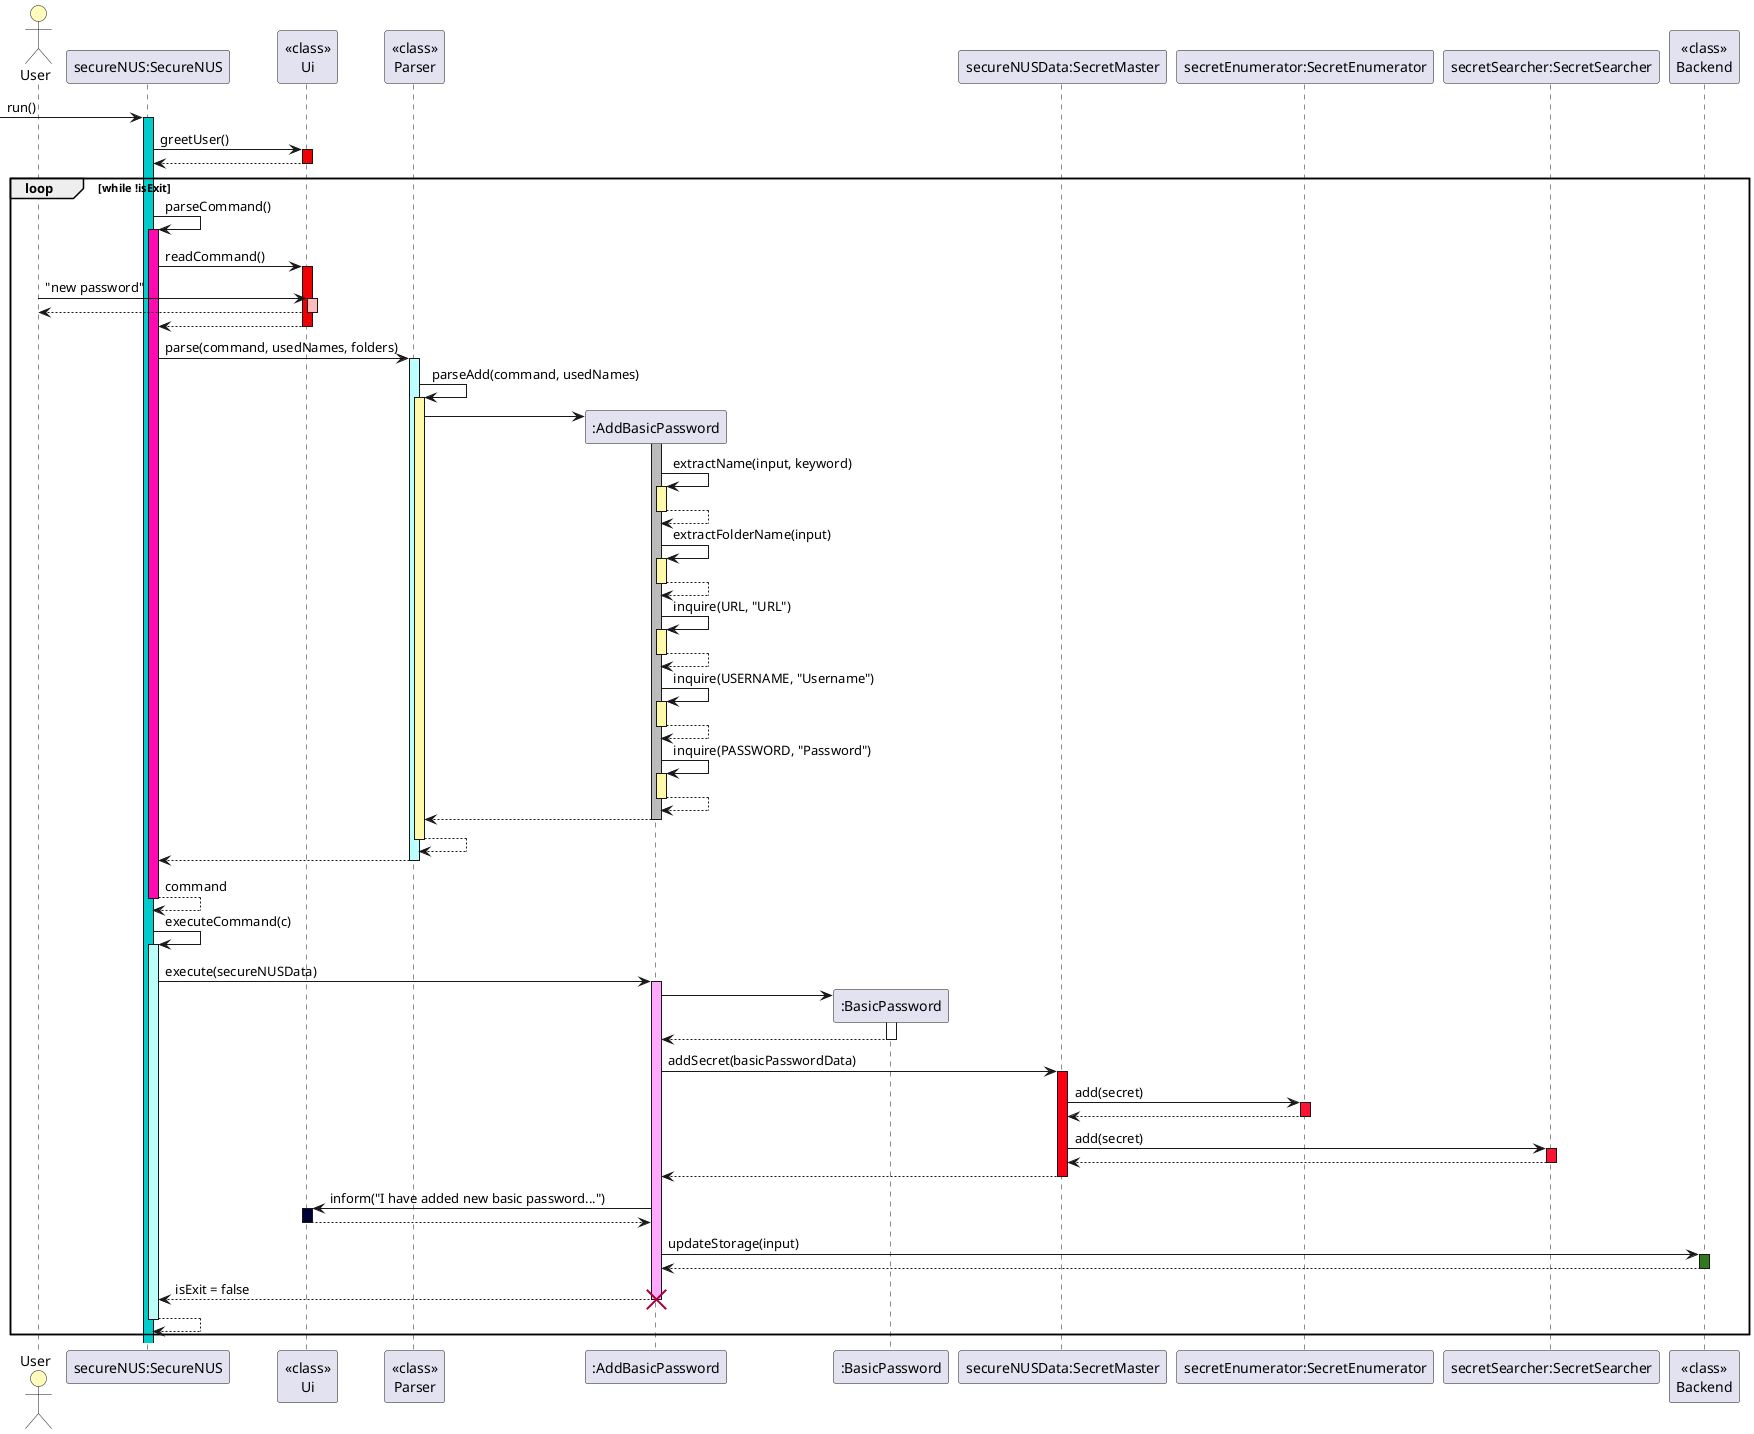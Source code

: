 !include Style.puml
@startuml
'https://plantuml.com/sequence-diagram

autoactivate on
actor User #FFFBBB
  -> "secureNUS:SecureNUS"#00cccc: run()
"secureNUS:SecureNUS" -> "<<class>>\nUi"#F00000: greetUser()
return
loop while !isExit

    "secureNUS:SecureNUS" -> "secureNUS:SecureNUS"#FF0AB0: parseCommand()
    "secureNUS:SecureNUS" -> "<<class>>\nUi"#F00000: readCommand()
    User-> "<<class>>\nUi" #FFBBBB: "new password"
    return
    return
    "secureNUS:SecureNUS" -> "<<class>>\nParser"#BBFFFF: parse(command, usedNames, folders)
    "<<class>>\nParser"-> "<<class>>\nParser"#FFFAAA:parseAdd(command, usedNames)
    "<<class>>\nParser" -> ":AddBasicPassword" **
    activate ":AddBasicPassword"#BBB
    ":AddBasicPassword"-> ":AddBasicPassword"#FFFAAA:extractName(input, keyword)
    return
    ":AddBasicPassword"-> ":AddBasicPassword"#FFFAAA:extractFolderName(input)
    return
    ":AddBasicPassword"-> ":AddBasicPassword"#FFFAAA:inquire(URL, "URL")
    return
    ":AddBasicPassword"-> ":AddBasicPassword"#FFFAAA:inquire(USERNAME, "Username")
    return
    ":AddBasicPassword"-> ":AddBasicPassword"#FFFAAA:inquire(PASSWORD, "Password")
    return
    return
    return
    return
    return command
    "secureNUS:SecureNUS" -> "secureNUS:SecureNUS"#BBFFFB:executeCommand(c)
    "secureNUS:SecureNUS" -> ":AddBasicPassword"#FFAAFF:execute(secureNUSData)
    ":AddBasicPassword" -> ":BasicPassword"**
    activate ":BasicPassword"
    return


    ":AddBasicPassword" -> "secureNUSData:SecretMaster"#FA0012:addSecret(basicPasswordData)
    "secureNUSData:SecretMaster" -> "secretEnumerator:SecretEnumerator"#FF1233:add(secret)
    return
    "secureNUSData:SecretMaster" -> "secretSearcher:SecretSearcher"#FF1233:add(secret)
    return
    return
    ":AddBasicPassword" -> "<<class>>\nUi"#000134: inform("I have added new basic password...")
    return
    ":AddBasicPassword" -> "<<class>>\nBackend"#317821: updateStorage(input)
    return
    return isExit = false
    destroy ":AddBasicPassword"
return
end

@enduml